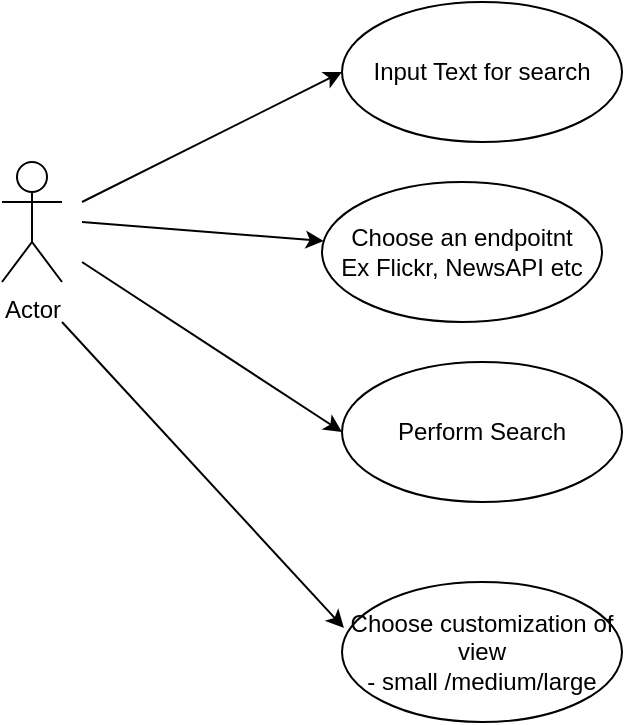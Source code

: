 <mxfile version="13.3.1" type="device"><diagram id="C5RBs43oDa-KdzZeNtuy" name="Page-1"><mxGraphModel dx="1086" dy="806" grid="1" gridSize="10" guides="1" tooltips="1" connect="1" arrows="1" fold="1" page="1" pageScale="1" pageWidth="827" pageHeight="1169" math="0" shadow="0"><root><mxCell id="WIyWlLk6GJQsqaUBKTNV-0"/><mxCell id="WIyWlLk6GJQsqaUBKTNV-1" parent="WIyWlLk6GJQsqaUBKTNV-0"/><mxCell id="38jCjy8awHdtli1w4XzL-0" value="Input Text for search" style="ellipse;whiteSpace=wrap;html=1;" parent="WIyWlLk6GJQsqaUBKTNV-1" vertex="1"><mxGeometry x="260" y="130" width="140" height="70" as="geometry"/></mxCell><mxCell id="38jCjy8awHdtli1w4XzL-1" value="Actor" style="shape=umlActor;verticalLabelPosition=bottom;labelBackgroundColor=#ffffff;verticalAlign=top;html=1;outlineConnect=0;" parent="WIyWlLk6GJQsqaUBKTNV-1" vertex="1"><mxGeometry x="90" y="210" width="30" height="60" as="geometry"/></mxCell><mxCell id="38jCjy8awHdtli1w4XzL-2" value="" style="endArrow=classic;html=1;entryX=0;entryY=0.5;entryDx=0;entryDy=0;" parent="WIyWlLk6GJQsqaUBKTNV-1" target="38jCjy8awHdtli1w4XzL-0" edge="1"><mxGeometry width="50" height="50" relative="1" as="geometry"><mxPoint x="130" y="230" as="sourcePoint"/><mxPoint x="200" y="170" as="targetPoint"/></mxGeometry></mxCell><mxCell id="38jCjy8awHdtli1w4XzL-3" value="Perform Search" style="ellipse;whiteSpace=wrap;html=1;" parent="WIyWlLk6GJQsqaUBKTNV-1" vertex="1"><mxGeometry x="260" y="310" width="140" height="70" as="geometry"/></mxCell><mxCell id="38jCjy8awHdtli1w4XzL-4" value="" style="endArrow=classic;html=1;entryX=0;entryY=0.5;entryDx=0;entryDy=0;" parent="WIyWlLk6GJQsqaUBKTNV-1" target="38jCjy8awHdtli1w4XzL-3" edge="1"><mxGeometry width="50" height="50" relative="1" as="geometry"><mxPoint x="130" y="260" as="sourcePoint"/><mxPoint x="240" y="310" as="targetPoint"/></mxGeometry></mxCell><mxCell id="38jCjy8awHdtli1w4XzL-5" value="Choose an endpoitnt&lt;br&gt;Ex Flickr, NewsAPI etc" style="ellipse;whiteSpace=wrap;html=1;" parent="WIyWlLk6GJQsqaUBKTNV-1" vertex="1"><mxGeometry x="250" y="220" width="140" height="70" as="geometry"/></mxCell><mxCell id="38jCjy8awHdtli1w4XzL-6" value="" style="endArrow=classic;html=1;" parent="WIyWlLk6GJQsqaUBKTNV-1" target="38jCjy8awHdtli1w4XzL-5" edge="1"><mxGeometry width="50" height="50" relative="1" as="geometry"><mxPoint x="130" y="240" as="sourcePoint"/><mxPoint x="610" y="400" as="targetPoint"/></mxGeometry></mxCell><mxCell id="38jCjy8awHdtli1w4XzL-7" value="" style="endArrow=classic;html=1;entryX=0.007;entryY=0.329;entryDx=0;entryDy=0;entryPerimeter=0;" parent="WIyWlLk6GJQsqaUBKTNV-1" target="38jCjy8awHdtli1w4XzL-8" edge="1"><mxGeometry width="50" height="50" relative="1" as="geometry"><mxPoint x="120" y="290" as="sourcePoint"/><mxPoint x="250" y="440" as="targetPoint"/></mxGeometry></mxCell><mxCell id="38jCjy8awHdtli1w4XzL-8" value="Choose customization of view&lt;br&gt;- small /medium/large" style="ellipse;whiteSpace=wrap;html=1;" parent="WIyWlLk6GJQsqaUBKTNV-1" vertex="1"><mxGeometry x="260" y="420" width="140" height="70" as="geometry"/></mxCell></root></mxGraphModel></diagram></mxfile>